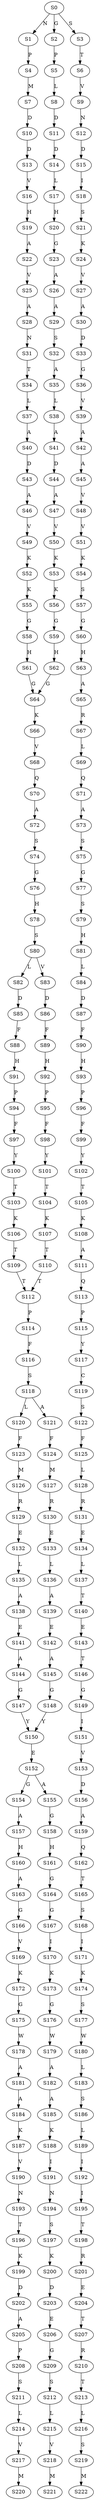 strict digraph  {
	S0 -> S1 [ label = N ];
	S0 -> S2 [ label = G ];
	S0 -> S3 [ label = S ];
	S1 -> S4 [ label = P ];
	S2 -> S5 [ label = P ];
	S3 -> S6 [ label = T ];
	S4 -> S7 [ label = M ];
	S5 -> S8 [ label = L ];
	S6 -> S9 [ label = V ];
	S7 -> S10 [ label = D ];
	S8 -> S11 [ label = D ];
	S9 -> S12 [ label = N ];
	S10 -> S13 [ label = D ];
	S11 -> S14 [ label = D ];
	S12 -> S15 [ label = D ];
	S13 -> S16 [ label = V ];
	S14 -> S17 [ label = L ];
	S15 -> S18 [ label = I ];
	S16 -> S19 [ label = H ];
	S17 -> S20 [ label = H ];
	S18 -> S21 [ label = S ];
	S19 -> S22 [ label = A ];
	S20 -> S23 [ label = G ];
	S21 -> S24 [ label = K ];
	S22 -> S25 [ label = V ];
	S23 -> S26 [ label = A ];
	S24 -> S27 [ label = V ];
	S25 -> S28 [ label = A ];
	S26 -> S29 [ label = A ];
	S27 -> S30 [ label = A ];
	S28 -> S31 [ label = N ];
	S29 -> S32 [ label = S ];
	S30 -> S33 [ label = D ];
	S31 -> S34 [ label = T ];
	S32 -> S35 [ label = A ];
	S33 -> S36 [ label = G ];
	S34 -> S37 [ label = L ];
	S35 -> S38 [ label = L ];
	S36 -> S39 [ label = V ];
	S37 -> S40 [ label = A ];
	S38 -> S41 [ label = A ];
	S39 -> S42 [ label = A ];
	S40 -> S43 [ label = D ];
	S41 -> S44 [ label = D ];
	S42 -> S45 [ label = A ];
	S43 -> S46 [ label = A ];
	S44 -> S47 [ label = A ];
	S45 -> S48 [ label = V ];
	S46 -> S49 [ label = V ];
	S47 -> S50 [ label = V ];
	S48 -> S51 [ label = V ];
	S49 -> S52 [ label = K ];
	S50 -> S53 [ label = K ];
	S51 -> S54 [ label = K ];
	S52 -> S55 [ label = K ];
	S53 -> S56 [ label = K ];
	S54 -> S57 [ label = S ];
	S55 -> S58 [ label = G ];
	S56 -> S59 [ label = G ];
	S57 -> S60 [ label = G ];
	S58 -> S61 [ label = H ];
	S59 -> S62 [ label = H ];
	S60 -> S63 [ label = H ];
	S61 -> S64 [ label = G ];
	S62 -> S64 [ label = G ];
	S63 -> S65 [ label = A ];
	S64 -> S66 [ label = K ];
	S65 -> S67 [ label = R ];
	S66 -> S68 [ label = V ];
	S67 -> S69 [ label = L ];
	S68 -> S70 [ label = Q ];
	S69 -> S71 [ label = Q ];
	S70 -> S72 [ label = A ];
	S71 -> S73 [ label = A ];
	S72 -> S74 [ label = S ];
	S73 -> S75 [ label = S ];
	S74 -> S76 [ label = G ];
	S75 -> S77 [ label = G ];
	S76 -> S78 [ label = H ];
	S77 -> S79 [ label = S ];
	S78 -> S80 [ label = S ];
	S79 -> S81 [ label = H ];
	S80 -> S82 [ label = L ];
	S80 -> S83 [ label = V ];
	S81 -> S84 [ label = L ];
	S82 -> S85 [ label = D ];
	S83 -> S86 [ label = D ];
	S84 -> S87 [ label = D ];
	S85 -> S88 [ label = F ];
	S86 -> S89 [ label = F ];
	S87 -> S90 [ label = F ];
	S88 -> S91 [ label = H ];
	S89 -> S92 [ label = H ];
	S90 -> S93 [ label = H ];
	S91 -> S94 [ label = P ];
	S92 -> S95 [ label = P ];
	S93 -> S96 [ label = P ];
	S94 -> S97 [ label = F ];
	S95 -> S98 [ label = F ];
	S96 -> S99 [ label = F ];
	S97 -> S100 [ label = Y ];
	S98 -> S101 [ label = Y ];
	S99 -> S102 [ label = Y ];
	S100 -> S103 [ label = T ];
	S101 -> S104 [ label = T ];
	S102 -> S105 [ label = T ];
	S103 -> S106 [ label = K ];
	S104 -> S107 [ label = K ];
	S105 -> S108 [ label = K ];
	S106 -> S109 [ label = T ];
	S107 -> S110 [ label = T ];
	S108 -> S111 [ label = A ];
	S109 -> S112 [ label = T ];
	S110 -> S112 [ label = T ];
	S111 -> S113 [ label = Q ];
	S112 -> S114 [ label = P ];
	S113 -> S115 [ label = P ];
	S114 -> S116 [ label = F ];
	S115 -> S117 [ label = Y ];
	S116 -> S118 [ label = S ];
	S117 -> S119 [ label = C ];
	S118 -> S120 [ label = L ];
	S118 -> S121 [ label = A ];
	S119 -> S122 [ label = S ];
	S120 -> S123 [ label = F ];
	S121 -> S124 [ label = F ];
	S122 -> S125 [ label = F ];
	S123 -> S126 [ label = M ];
	S124 -> S127 [ label = M ];
	S125 -> S128 [ label = L ];
	S126 -> S129 [ label = R ];
	S127 -> S130 [ label = R ];
	S128 -> S131 [ label = R ];
	S129 -> S132 [ label = E ];
	S130 -> S133 [ label = E ];
	S131 -> S134 [ label = E ];
	S132 -> S135 [ label = L ];
	S133 -> S136 [ label = L ];
	S134 -> S137 [ label = L ];
	S135 -> S138 [ label = A ];
	S136 -> S139 [ label = A ];
	S137 -> S140 [ label = T ];
	S138 -> S141 [ label = E ];
	S139 -> S142 [ label = E ];
	S140 -> S143 [ label = E ];
	S141 -> S144 [ label = A ];
	S142 -> S145 [ label = A ];
	S143 -> S146 [ label = T ];
	S144 -> S147 [ label = G ];
	S145 -> S148 [ label = G ];
	S146 -> S149 [ label = G ];
	S147 -> S150 [ label = Y ];
	S148 -> S150 [ label = Y ];
	S149 -> S151 [ label = I ];
	S150 -> S152 [ label = E ];
	S151 -> S153 [ label = V ];
	S152 -> S154 [ label = G ];
	S152 -> S155 [ label = A ];
	S153 -> S156 [ label = D ];
	S154 -> S157 [ label = A ];
	S155 -> S158 [ label = G ];
	S156 -> S159 [ label = A ];
	S157 -> S160 [ label = H ];
	S158 -> S161 [ label = H ];
	S159 -> S162 [ label = Q ];
	S160 -> S163 [ label = A ];
	S161 -> S164 [ label = G ];
	S162 -> S165 [ label = T ];
	S163 -> S166 [ label = G ];
	S164 -> S167 [ label = G ];
	S165 -> S168 [ label = S ];
	S166 -> S169 [ label = V ];
	S167 -> S170 [ label = I ];
	S168 -> S171 [ label = I ];
	S169 -> S172 [ label = K ];
	S170 -> S173 [ label = K ];
	S171 -> S174 [ label = K ];
	S172 -> S175 [ label = G ];
	S173 -> S176 [ label = G ];
	S174 -> S177 [ label = S ];
	S175 -> S178 [ label = W ];
	S176 -> S179 [ label = W ];
	S177 -> S180 [ label = W ];
	S178 -> S181 [ label = A ];
	S179 -> S182 [ label = A ];
	S180 -> S183 [ label = L ];
	S181 -> S184 [ label = A ];
	S182 -> S185 [ label = A ];
	S183 -> S186 [ label = S ];
	S184 -> S187 [ label = K ];
	S185 -> S188 [ label = K ];
	S186 -> S189 [ label = L ];
	S187 -> S190 [ label = V ];
	S188 -> S191 [ label = I ];
	S189 -> S192 [ label = I ];
	S190 -> S193 [ label = N ];
	S191 -> S194 [ label = N ];
	S192 -> S195 [ label = I ];
	S193 -> S196 [ label = T ];
	S194 -> S197 [ label = S ];
	S195 -> S198 [ label = T ];
	S196 -> S199 [ label = K ];
	S197 -> S200 [ label = K ];
	S198 -> S201 [ label = R ];
	S199 -> S202 [ label = D ];
	S200 -> S203 [ label = D ];
	S201 -> S204 [ label = E ];
	S202 -> S205 [ label = A ];
	S203 -> S206 [ label = E ];
	S204 -> S207 [ label = T ];
	S205 -> S208 [ label = P ];
	S206 -> S209 [ label = G ];
	S207 -> S210 [ label = R ];
	S208 -> S211 [ label = S ];
	S209 -> S212 [ label = S ];
	S210 -> S213 [ label = T ];
	S211 -> S214 [ label = L ];
	S212 -> S215 [ label = L ];
	S213 -> S216 [ label = L ];
	S214 -> S217 [ label = V ];
	S215 -> S218 [ label = V ];
	S216 -> S219 [ label = S ];
	S217 -> S220 [ label = M ];
	S218 -> S221 [ label = M ];
	S219 -> S222 [ label = M ];
}
